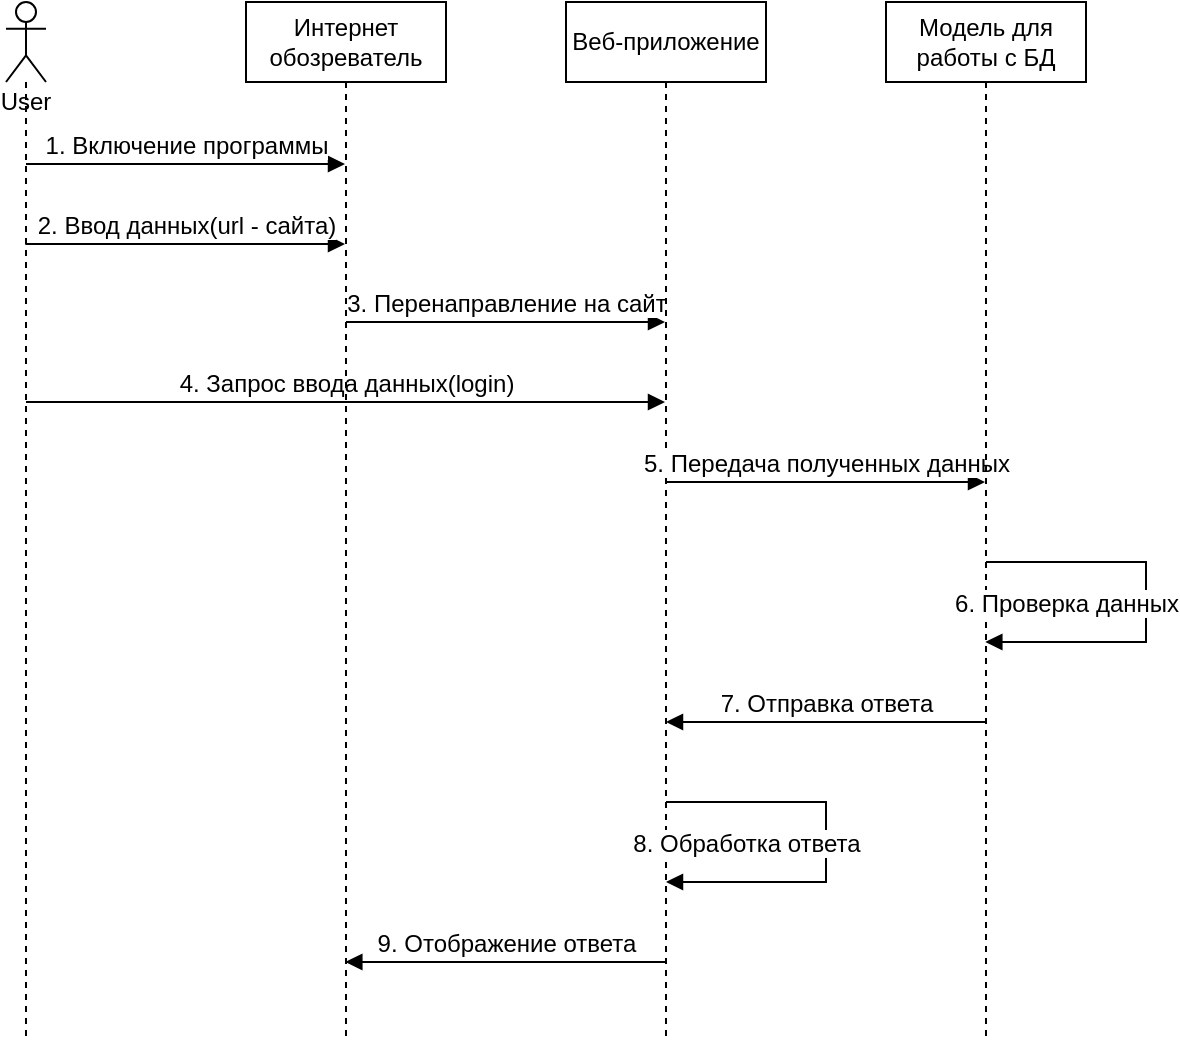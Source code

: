 <mxfile version="15.7.3" type="device"><diagram id="BXTOaoRvcLqBYW7BYsc-" name="Page-1"><mxGraphModel dx="1151" dy="671" grid="1" gridSize="10" guides="1" tooltips="1" connect="1" arrows="1" fold="1" page="1" pageScale="1" pageWidth="827" pageHeight="1169" math="0" shadow="0"><root><mxCell id="0"/><mxCell id="1" parent="0"/><mxCell id="LzulQG5zvA0ry4YEW3Qo-1" value="&lt;font style=&quot;font-size: 12px&quot;&gt;User&lt;/font&gt;" style="shape=umlLifeline;participant=umlActor;perimeter=lifelinePerimeter;whiteSpace=wrap;html=1;container=1;collapsible=0;recursiveResize=0;verticalAlign=top;spacingTop=36;outlineConnect=0;size=40;rounded=0;" vertex="1" parent="1"><mxGeometry x="30" y="40" width="20" height="520" as="geometry"/></mxCell><mxCell id="LzulQG5zvA0ry4YEW3Qo-6" value="1. Включение программы" style="html=1;verticalAlign=bottom;endArrow=block;rounded=0;fontSize=12;" edge="1" parent="LzulQG5zvA0ry4YEW3Qo-1"><mxGeometry width="80" relative="1" as="geometry"><mxPoint x="10" y="81" as="sourcePoint"/><mxPoint x="169.5" y="81" as="targetPoint"/></mxGeometry></mxCell><mxCell id="LzulQG5zvA0ry4YEW3Qo-9" value="4. Запрос ввода данных(login)" style="html=1;verticalAlign=bottom;endArrow=block;rounded=0;fontSize=12;" edge="1" parent="LzulQG5zvA0ry4YEW3Qo-1" target="LzulQG5zvA0ry4YEW3Qo-3"><mxGeometry width="80" relative="1" as="geometry"><mxPoint x="10" y="200" as="sourcePoint"/><mxPoint x="90" y="200" as="targetPoint"/></mxGeometry></mxCell><mxCell id="LzulQG5zvA0ry4YEW3Qo-2" value="Интернет обозреватель" style="shape=umlLifeline;perimeter=lifelinePerimeter;whiteSpace=wrap;html=1;container=1;collapsible=0;recursiveResize=0;outlineConnect=0;rounded=0;gradientColor=none;" vertex="1" parent="1"><mxGeometry x="150" y="40" width="100" height="520" as="geometry"/></mxCell><mxCell id="LzulQG5zvA0ry4YEW3Qo-8" value="3. Перенаправление на сайт" style="html=1;verticalAlign=bottom;endArrow=block;rounded=0;fontSize=12;" edge="1" parent="LzulQG5zvA0ry4YEW3Qo-2" target="LzulQG5zvA0ry4YEW3Qo-3"><mxGeometry width="80" relative="1" as="geometry"><mxPoint x="50" y="160" as="sourcePoint"/><mxPoint x="130" y="160" as="targetPoint"/></mxGeometry></mxCell><mxCell id="LzulQG5zvA0ry4YEW3Qo-3" value="Веб-приложение" style="shape=umlLifeline;perimeter=lifelinePerimeter;whiteSpace=wrap;html=1;container=1;collapsible=0;recursiveResize=0;outlineConnect=0;rounded=0;gradientColor=none;" vertex="1" parent="1"><mxGeometry x="310" y="40" width="100" height="520" as="geometry"/></mxCell><mxCell id="LzulQG5zvA0ry4YEW3Qo-10" value="5. Передача полученных данных" style="html=1;verticalAlign=bottom;endArrow=block;rounded=0;fontSize=12;" edge="1" parent="LzulQG5zvA0ry4YEW3Qo-3" target="LzulQG5zvA0ry4YEW3Qo-4"><mxGeometry width="80" relative="1" as="geometry"><mxPoint x="50" y="240" as="sourcePoint"/><mxPoint x="130" y="240" as="targetPoint"/></mxGeometry></mxCell><mxCell id="LzulQG5zvA0ry4YEW3Qo-4" value="Модель для работы с БД" style="shape=umlLifeline;perimeter=lifelinePerimeter;whiteSpace=wrap;html=1;container=1;collapsible=0;recursiveResize=0;outlineConnect=0;rounded=0;gradientColor=none;" vertex="1" parent="1"><mxGeometry x="470" y="40" width="100" height="520" as="geometry"/></mxCell><mxCell id="LzulQG5zvA0ry4YEW3Qo-11" value="6. Проверка данных" style="html=1;verticalAlign=bottom;endArrow=block;rounded=0;fontSize=12;" edge="1" parent="LzulQG5zvA0ry4YEW3Qo-4"><mxGeometry x="0.597" y="-10" width="80" relative="1" as="geometry"><mxPoint x="50" y="280" as="sourcePoint"/><mxPoint x="49.667" y="320" as="targetPoint"/><Array as="points"><mxPoint x="80" y="280"/><mxPoint x="130" y="280"/><mxPoint x="130" y="320"/></Array><mxPoint as="offset"/></mxGeometry></mxCell><mxCell id="LzulQG5zvA0ry4YEW3Qo-7" value="2. Ввод данных(url - сайта)&lt;br&gt;" style="html=1;verticalAlign=bottom;endArrow=block;rounded=0;fontSize=12;" edge="1" parent="1"><mxGeometry x="0.003" width="80" relative="1" as="geometry"><mxPoint x="39.667" y="161" as="sourcePoint"/><mxPoint x="199.5" y="161" as="targetPoint"/><Array as="points"><mxPoint x="90" y="161"/></Array><mxPoint as="offset"/></mxGeometry></mxCell><mxCell id="LzulQG5zvA0ry4YEW3Qo-12" value="7. Отправка ответа" style="html=1;verticalAlign=bottom;endArrow=block;rounded=0;fontSize=12;shadow=0;" edge="1" parent="1" source="LzulQG5zvA0ry4YEW3Qo-4" target="LzulQG5zvA0ry4YEW3Qo-3"><mxGeometry width="80" relative="1" as="geometry"><mxPoint x="410" y="400" as="sourcePoint"/><mxPoint x="500" y="400" as="targetPoint"/><Array as="points"><mxPoint x="390" y="400"/></Array></mxGeometry></mxCell><mxCell id="LzulQG5zvA0ry4YEW3Qo-13" value="9. Отображение ответа" style="html=1;verticalAlign=bottom;endArrow=block;rounded=0;shadow=0;fontSize=12;" edge="1" parent="1"><mxGeometry width="80" relative="1" as="geometry"><mxPoint x="359.5" y="520" as="sourcePoint"/><mxPoint x="199.667" y="520" as="targetPoint"/><Array as="points"><mxPoint x="250" y="520"/></Array></mxGeometry></mxCell><mxCell id="LzulQG5zvA0ry4YEW3Qo-14" value="8. Обработка ответа" style="html=1;verticalAlign=bottom;endArrow=block;rounded=0;shadow=0;fontSize=12;" edge="1" parent="1" source="LzulQG5zvA0ry4YEW3Qo-3" target="LzulQG5zvA0ry4YEW3Qo-3"><mxGeometry x="0.598" y="-10" width="80" relative="1" as="geometry"><mxPoint x="450" y="440" as="sourcePoint"/><mxPoint x="490" y="440" as="targetPoint"/><Array as="points"><mxPoint x="440" y="440"/><mxPoint x="440" y="480"/></Array><mxPoint as="offset"/></mxGeometry></mxCell></root></mxGraphModel></diagram></mxfile>